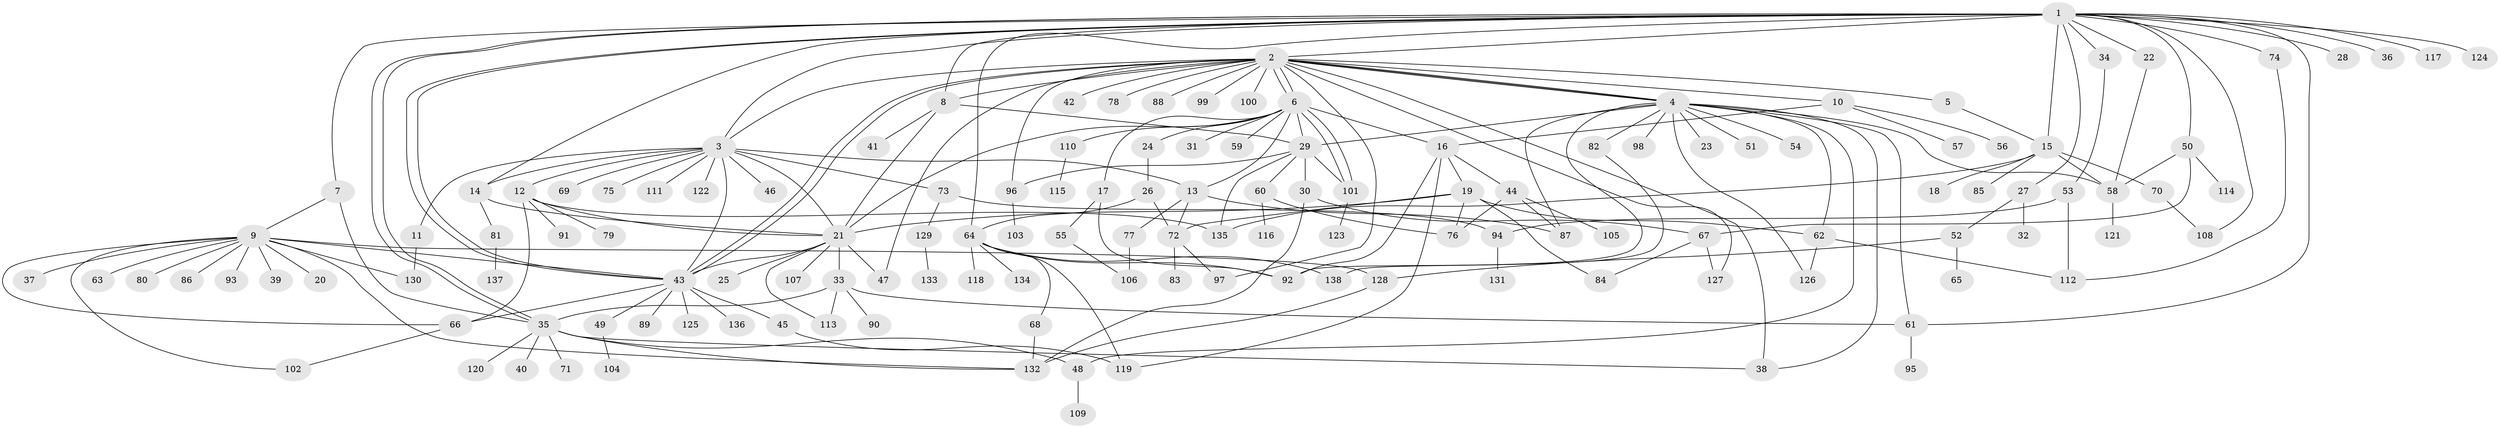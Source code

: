 // coarse degree distribution, {19: 0.008928571428571428, 28: 0.008928571428571428, 12: 0.008928571428571428, 18: 0.008928571428571428, 2: 0.20535714285714285, 13: 0.017857142857142856, 3: 0.10714285714285714, 5: 0.026785714285714284, 8: 0.017857142857142856, 4: 0.044642857142857144, 10: 0.008928571428571428, 9: 0.026785714285714284, 1: 0.4732142857142857, 11: 0.008928571428571428, 6: 0.017857142857142856, 7: 0.008928571428571428}
// Generated by graph-tools (version 1.1) at 2025/41/03/06/25 10:41:47]
// undirected, 138 vertices, 210 edges
graph export_dot {
graph [start="1"]
  node [color=gray90,style=filled];
  1;
  2;
  3;
  4;
  5;
  6;
  7;
  8;
  9;
  10;
  11;
  12;
  13;
  14;
  15;
  16;
  17;
  18;
  19;
  20;
  21;
  22;
  23;
  24;
  25;
  26;
  27;
  28;
  29;
  30;
  31;
  32;
  33;
  34;
  35;
  36;
  37;
  38;
  39;
  40;
  41;
  42;
  43;
  44;
  45;
  46;
  47;
  48;
  49;
  50;
  51;
  52;
  53;
  54;
  55;
  56;
  57;
  58;
  59;
  60;
  61;
  62;
  63;
  64;
  65;
  66;
  67;
  68;
  69;
  70;
  71;
  72;
  73;
  74;
  75;
  76;
  77;
  78;
  79;
  80;
  81;
  82;
  83;
  84;
  85;
  86;
  87;
  88;
  89;
  90;
  91;
  92;
  93;
  94;
  95;
  96;
  97;
  98;
  99;
  100;
  101;
  102;
  103;
  104;
  105;
  106;
  107;
  108;
  109;
  110;
  111;
  112;
  113;
  114;
  115;
  116;
  117;
  118;
  119;
  120;
  121;
  122;
  123;
  124;
  125;
  126;
  127;
  128;
  129;
  130;
  131;
  132;
  133;
  134;
  135;
  136;
  137;
  138;
  1 -- 2;
  1 -- 3;
  1 -- 7;
  1 -- 8;
  1 -- 14;
  1 -- 15;
  1 -- 22;
  1 -- 27;
  1 -- 28;
  1 -- 34;
  1 -- 35;
  1 -- 35;
  1 -- 36;
  1 -- 43;
  1 -- 43;
  1 -- 50;
  1 -- 61;
  1 -- 64;
  1 -- 74;
  1 -- 108;
  1 -- 117;
  1 -- 124;
  2 -- 3;
  2 -- 4;
  2 -- 4;
  2 -- 4;
  2 -- 5;
  2 -- 6;
  2 -- 6;
  2 -- 8;
  2 -- 10;
  2 -- 38;
  2 -- 42;
  2 -- 43;
  2 -- 43;
  2 -- 47;
  2 -- 78;
  2 -- 88;
  2 -- 96;
  2 -- 97;
  2 -- 99;
  2 -- 100;
  2 -- 127;
  3 -- 11;
  3 -- 12;
  3 -- 13;
  3 -- 14;
  3 -- 21;
  3 -- 43;
  3 -- 46;
  3 -- 69;
  3 -- 73;
  3 -- 75;
  3 -- 111;
  3 -- 122;
  4 -- 23;
  4 -- 29;
  4 -- 38;
  4 -- 48;
  4 -- 51;
  4 -- 54;
  4 -- 58;
  4 -- 61;
  4 -- 62;
  4 -- 82;
  4 -- 87;
  4 -- 92;
  4 -- 98;
  4 -- 126;
  5 -- 15;
  6 -- 13;
  6 -- 16;
  6 -- 17;
  6 -- 21;
  6 -- 24;
  6 -- 29;
  6 -- 31;
  6 -- 59;
  6 -- 101;
  6 -- 101;
  6 -- 110;
  7 -- 9;
  7 -- 35;
  8 -- 21;
  8 -- 29;
  8 -- 41;
  9 -- 20;
  9 -- 37;
  9 -- 39;
  9 -- 43;
  9 -- 63;
  9 -- 66;
  9 -- 80;
  9 -- 86;
  9 -- 93;
  9 -- 102;
  9 -- 128;
  9 -- 130;
  9 -- 132;
  10 -- 16;
  10 -- 56;
  10 -- 57;
  11 -- 130;
  12 -- 21;
  12 -- 66;
  12 -- 79;
  12 -- 91;
  12 -- 135;
  13 -- 72;
  13 -- 77;
  13 -- 87;
  14 -- 21;
  14 -- 81;
  15 -- 18;
  15 -- 58;
  15 -- 70;
  15 -- 85;
  15 -- 135;
  16 -- 19;
  16 -- 44;
  16 -- 92;
  16 -- 119;
  17 -- 55;
  17 -- 92;
  19 -- 21;
  19 -- 62;
  19 -- 72;
  19 -- 76;
  19 -- 84;
  21 -- 25;
  21 -- 33;
  21 -- 43;
  21 -- 47;
  21 -- 107;
  21 -- 113;
  22 -- 58;
  24 -- 26;
  26 -- 64;
  26 -- 72;
  27 -- 32;
  27 -- 52;
  29 -- 30;
  29 -- 60;
  29 -- 96;
  29 -- 101;
  29 -- 135;
  30 -- 67;
  30 -- 132;
  33 -- 35;
  33 -- 61;
  33 -- 90;
  33 -- 113;
  34 -- 53;
  35 -- 38;
  35 -- 40;
  35 -- 48;
  35 -- 71;
  35 -- 120;
  35 -- 132;
  43 -- 45;
  43 -- 49;
  43 -- 66;
  43 -- 89;
  43 -- 125;
  43 -- 136;
  44 -- 76;
  44 -- 87;
  44 -- 105;
  45 -- 119;
  48 -- 109;
  49 -- 104;
  50 -- 58;
  50 -- 67;
  50 -- 114;
  52 -- 65;
  52 -- 128;
  53 -- 94;
  53 -- 112;
  55 -- 106;
  58 -- 121;
  60 -- 76;
  60 -- 116;
  61 -- 95;
  62 -- 112;
  62 -- 126;
  64 -- 68;
  64 -- 92;
  64 -- 118;
  64 -- 119;
  64 -- 134;
  64 -- 138;
  66 -- 102;
  67 -- 84;
  67 -- 127;
  68 -- 132;
  70 -- 108;
  72 -- 83;
  72 -- 97;
  73 -- 94;
  73 -- 129;
  74 -- 112;
  77 -- 106;
  81 -- 137;
  82 -- 138;
  94 -- 131;
  96 -- 103;
  101 -- 123;
  110 -- 115;
  128 -- 132;
  129 -- 133;
}
